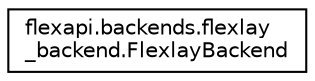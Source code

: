 digraph "Graphical Class Hierarchy"
{
  edge [fontname="Helvetica",fontsize="10",labelfontname="Helvetica",labelfontsize="10"];
  node [fontname="Helvetica",fontsize="10",shape=record];
  rankdir="LR";
  Node1 [label="flexapi.backends.flexlay\l_backend.FlexlayBackend",height=0.2,width=0.4,color="black", fillcolor="white", style="filled",URL="$classflexapi_1_1backends_1_1flexlay__backend_1_1_flexlay_backend.html"];
}
